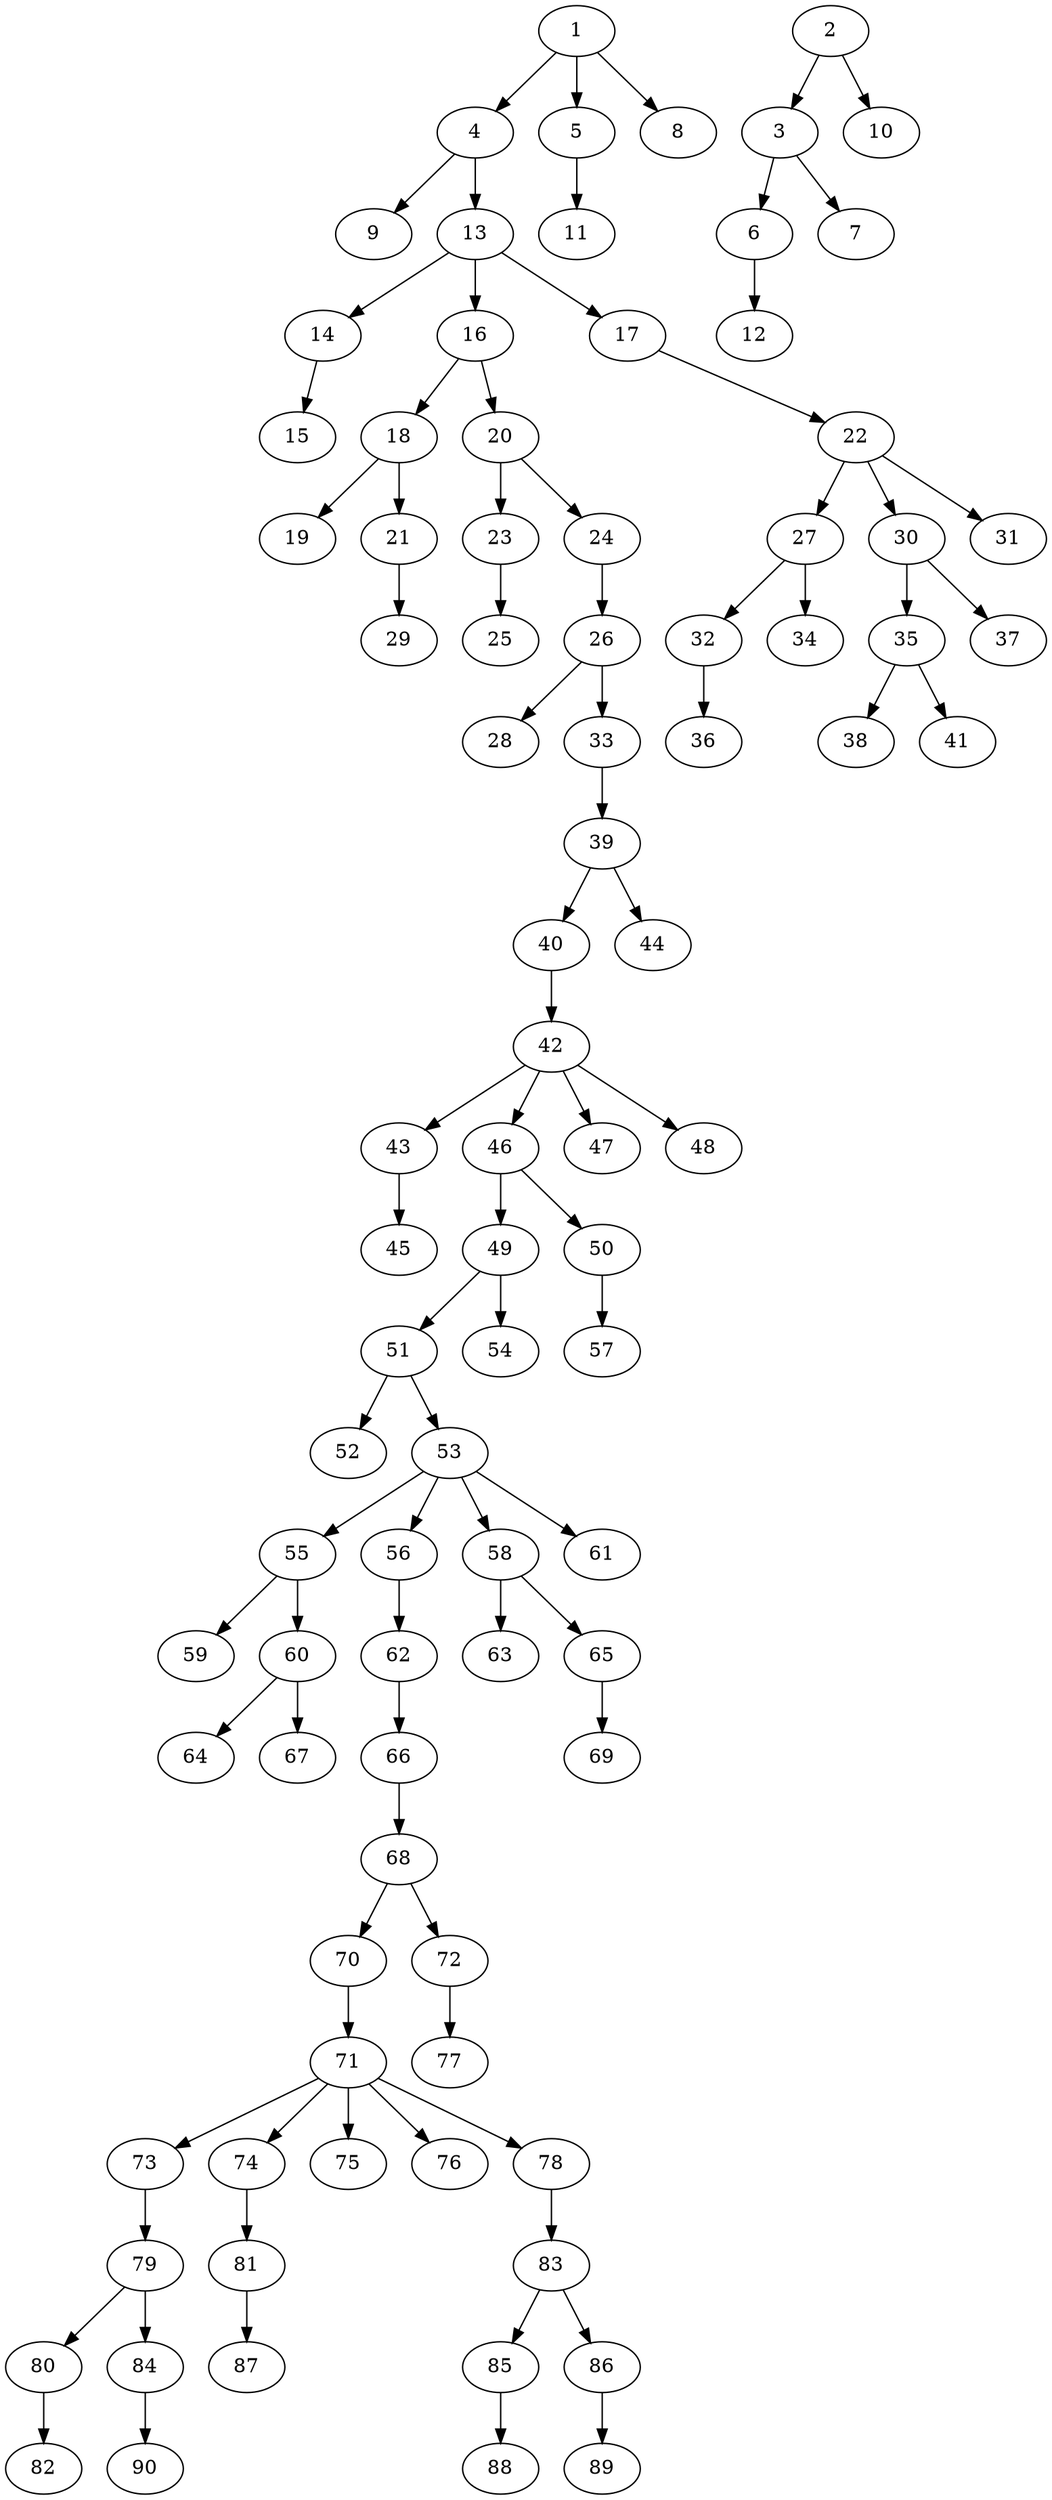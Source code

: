 // DAG automatically generated by daggen at Wed Apr 12 12:23:16 2017
// ./daggen --dot -n 90 --jump=5 --fat=0.2 --regularity=0.2 --density=0.4 
digraph G {
  1 [size="21507489357", alpha="0.16"]
  1 -> 4 [size ="411041792"]
  1 -> 5 [size ="411041792"]
  1 -> 8 [size ="411041792"]
  2 [size="1534933608", alpha="0.00"]
  2 -> 3 [size ="134217728"]
  2 -> 10 [size ="134217728"]
  3 [size="1919726247", alpha="0.07"]
  3 -> 6 [size ="75497472"]
  3 -> 7 [size ="75497472"]
  4 [size="10743166329", alpha="0.12"]
  4 -> 9 [size ="301989888"]
  4 -> 13 [size ="301989888"]
  5 [size="3899936125", alpha="0.09"]
  5 -> 11 [size ="411041792"]
  6 [size="134217728000", alpha="0.13"]
  6 -> 12 [size ="209715200"]
  7 [size="130016772618", alpha="0.15"]
  8 [size="28991029248", alpha="0.16"]
  9 [size="231928233984", alpha="0.17"]
  10 [size="32691318972", alpha="0.17"]
  11 [size="68719476736", alpha="0.14"]
  12 [size="18708525134", alpha="0.04"]
  13 [size="1073741824000", alpha="0.07"]
  13 -> 14 [size ="838860800"]
  13 -> 16 [size ="838860800"]
  13 -> 17 [size ="838860800"]
  14 [size="443778152740", alpha="0.07"]
  14 -> 15 [size ="536870912"]
  15 [size="439720725299", alpha="0.14"]
  16 [size="383423513850", alpha="0.03"]
  16 -> 18 [size ="411041792"]
  16 -> 20 [size ="411041792"]
  17 [size="28991029248", alpha="0.17"]
  17 -> 22 [size ="75497472"]
  18 [size="8589934592", alpha="0.07"]
  18 -> 19 [size ="33554432"]
  18 -> 21 [size ="33554432"]
  19 [size="46395388447", alpha="0.10"]
  20 [size="782757789696", alpha="0.16"]
  20 -> 23 [size ="679477248"]
  20 -> 24 [size ="679477248"]
  21 [size="138033673584", alpha="0.04"]
  21 -> 29 [size ="209715200"]
  22 [size="549755813888", alpha="0.05"]
  22 -> 27 [size ="536870912"]
  22 -> 30 [size ="536870912"]
  22 -> 31 [size ="536870912"]
  23 [size="1364404815", alpha="0.13"]
  23 -> 25 [size ="33554432"]
  24 [size="1223394912", alpha="0.05"]
  24 -> 26 [size ="33554432"]
  25 [size="368293445632", alpha="0.14"]
  26 [size="709473469172", alpha="0.12"]
  26 -> 28 [size ="536870912"]
  26 -> 33 [size ="536870912"]
  27 [size="368293445632", alpha="0.08"]
  27 -> 32 [size ="411041792"]
  27 -> 34 [size ="411041792"]
  28 [size="134217728000", alpha="0.17"]
  29 [size="8589934592", alpha="0.17"]
  30 [size="231928233984", alpha="0.11"]
  30 -> 35 [size ="301989888"]
  30 -> 37 [size ="301989888"]
  31 [size="28991029248", alpha="0.05"]
  32 [size="101664354512", alpha="0.05"]
  32 -> 36 [size ="411041792"]
  33 [size="713187542167", alpha="0.11"]
  33 -> 39 [size ="679477248"]
  34 [size="328562548112", alpha="0.19"]
  35 [size="8589934592", alpha="0.10"]
  35 -> 38 [size ="33554432"]
  35 -> 41 [size ="33554432"]
  36 [size="29744226210", alpha="0.03"]
  37 [size="672214433529", alpha="0.09"]
  38 [size="14544056434", alpha="0.03"]
  39 [size="64463087412", alpha="0.18"]
  39 -> 40 [size ="134217728"]
  39 -> 44 [size ="134217728"]
  40 [size="180604887312", alpha="0.02"]
  40 -> 42 [size ="134217728"]
  41 [size="2808168580", alpha="0.15"]
  42 [size="1843042170", alpha="0.03"]
  42 -> 43 [size ="33554432"]
  42 -> 46 [size ="33554432"]
  42 -> 47 [size ="33554432"]
  42 -> 48 [size ="33554432"]
  43 [size="20299665390", alpha="0.04"]
  43 -> 45 [size ="75497472"]
  44 [size="25690715063", alpha="0.12"]
  45 [size="151803610498", alpha="0.07"]
  46 [size="3409047332", alpha="0.16"]
  46 -> 49 [size ="301989888"]
  46 -> 50 [size ="301989888"]
  47 [size="7345176024", alpha="0.10"]
  48 [size="29811082956", alpha="0.02"]
  49 [size="19691573394", alpha="0.01"]
  49 -> 51 [size ="838860800"]
  49 -> 54 [size ="838860800"]
  50 [size="71199203015", alpha="0.05"]
  50 -> 57 [size ="75497472"]
  51 [size="563984314781", alpha="0.06"]
  51 -> 52 [size ="411041792"]
  51 -> 53 [size ="411041792"]
  52 [size="901863079595", alpha="0.03"]
  53 [size="4536536873", alpha="0.14"]
  53 -> 55 [size ="75497472"]
  53 -> 56 [size ="75497472"]
  53 -> 58 [size ="75497472"]
  53 -> 61 [size ="75497472"]
  54 [size="1073741824000", alpha="0.05"]
  55 [size="782757789696", alpha="0.10"]
  55 -> 59 [size ="679477248"]
  55 -> 60 [size ="679477248"]
  56 [size="8589934592", alpha="0.00"]
  56 -> 62 [size ="33554432"]
  57 [size="485595445348", alpha="0.16"]
  58 [size="8589934592", alpha="0.14"]
  58 -> 63 [size ="33554432"]
  58 -> 65 [size ="33554432"]
  59 [size="8589934592", alpha="0.17"]
  60 [size="100084008601", alpha="0.07"]
  60 -> 64 [size ="75497472"]
  60 -> 67 [size ="75497472"]
  61 [size="782757789696", alpha="0.16"]
  62 [size="134217728000", alpha="0.04"]
  62 -> 66 [size ="209715200"]
  63 [size="767789300928", alpha="0.16"]
  64 [size="68719476736", alpha="0.18"]
  65 [size="793133333460", alpha="0.17"]
  65 -> 69 [size ="536870912"]
  66 [size="8589934592", alpha="0.03"]
  66 -> 68 [size ="33554432"]
  67 [size="2877782192", alpha="0.07"]
  68 [size="12903871604", alpha="0.05"]
  68 -> 70 [size ="209715200"]
  68 -> 72 [size ="209715200"]
  69 [size="134217728000", alpha="0.17"]
  70 [size="1701129599", alpha="0.19"]
  70 -> 71 [size ="134217728"]
  71 [size="42087874725", alpha="0.03"]
  71 -> 73 [size ="838860800"]
  71 -> 74 [size ="838860800"]
  71 -> 75 [size ="838860800"]
  71 -> 76 [size ="838860800"]
  71 -> 78 [size ="838860800"]
  72 [size="1415067186", alpha="0.16"]
  72 -> 77 [size ="33554432"]
  73 [size="390477431914", alpha="0.12"]
  73 -> 79 [size ="301989888"]
  74 [size="5277350809", alpha="0.13"]
  74 -> 81 [size ="301989888"]
  75 [size="656972697576", alpha="0.02"]
  76 [size="368293445632", alpha="0.02"]
  77 [size="134217728000", alpha="0.12"]
  78 [size="61731264199", alpha="0.08"]
  78 -> 83 [size ="301989888"]
  79 [size="404576508804", alpha="0.16"]
  79 -> 80 [size ="536870912"]
  79 -> 84 [size ="536870912"]
  80 [size="1073741824000", alpha="0.09"]
  80 -> 82 [size ="838860800"]
  81 [size="108051840892", alpha="0.18"]
  81 -> 87 [size ="209715200"]
  82 [size="10777536827", alpha="0.02"]
  83 [size="297231061542", alpha="0.03"]
  83 -> 85 [size ="301989888"]
  83 -> 86 [size ="301989888"]
  84 [size="68719476736", alpha="0.13"]
  84 -> 90 [size ="134217728"]
  85 [size="13596980891", alpha="0.08"]
  85 -> 88 [size ="838860800"]
  86 [size="28991029248", alpha="0.18"]
  86 -> 89 [size ="75497472"]
  87 [size="3535619658", alpha="0.04"]
  88 [size="20701999484", alpha="0.07"]
  89 [size="369290206101", alpha="0.19"]
  90 [size="15250962922", alpha="0.19"]
}
